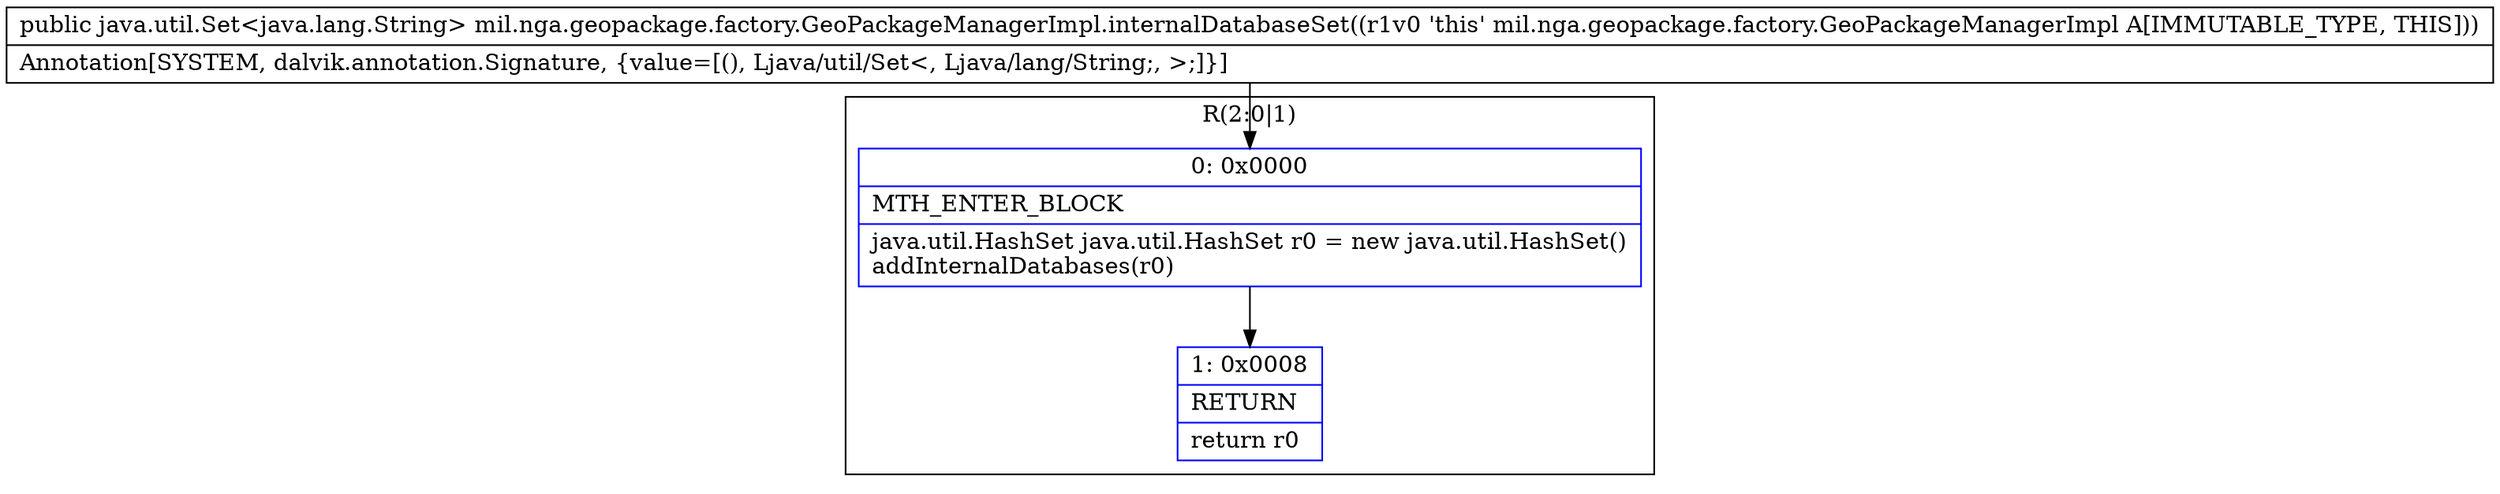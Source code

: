 digraph "CFG formil.nga.geopackage.factory.GeoPackageManagerImpl.internalDatabaseSet()Ljava\/util\/Set;" {
subgraph cluster_Region_634194658 {
label = "R(2:0|1)";
node [shape=record,color=blue];
Node_0 [shape=record,label="{0\:\ 0x0000|MTH_ENTER_BLOCK\l|java.util.HashSet java.util.HashSet r0 = new java.util.HashSet()\laddInternalDatabases(r0)\l}"];
Node_1 [shape=record,label="{1\:\ 0x0008|RETURN\l|return r0\l}"];
}
MethodNode[shape=record,label="{public java.util.Set\<java.lang.String\> mil.nga.geopackage.factory.GeoPackageManagerImpl.internalDatabaseSet((r1v0 'this' mil.nga.geopackage.factory.GeoPackageManagerImpl A[IMMUTABLE_TYPE, THIS]))  | Annotation[SYSTEM, dalvik.annotation.Signature, \{value=[(), Ljava\/util\/Set\<, Ljava\/lang\/String;, \>;]\}]\l}"];
MethodNode -> Node_0;
Node_0 -> Node_1;
}

